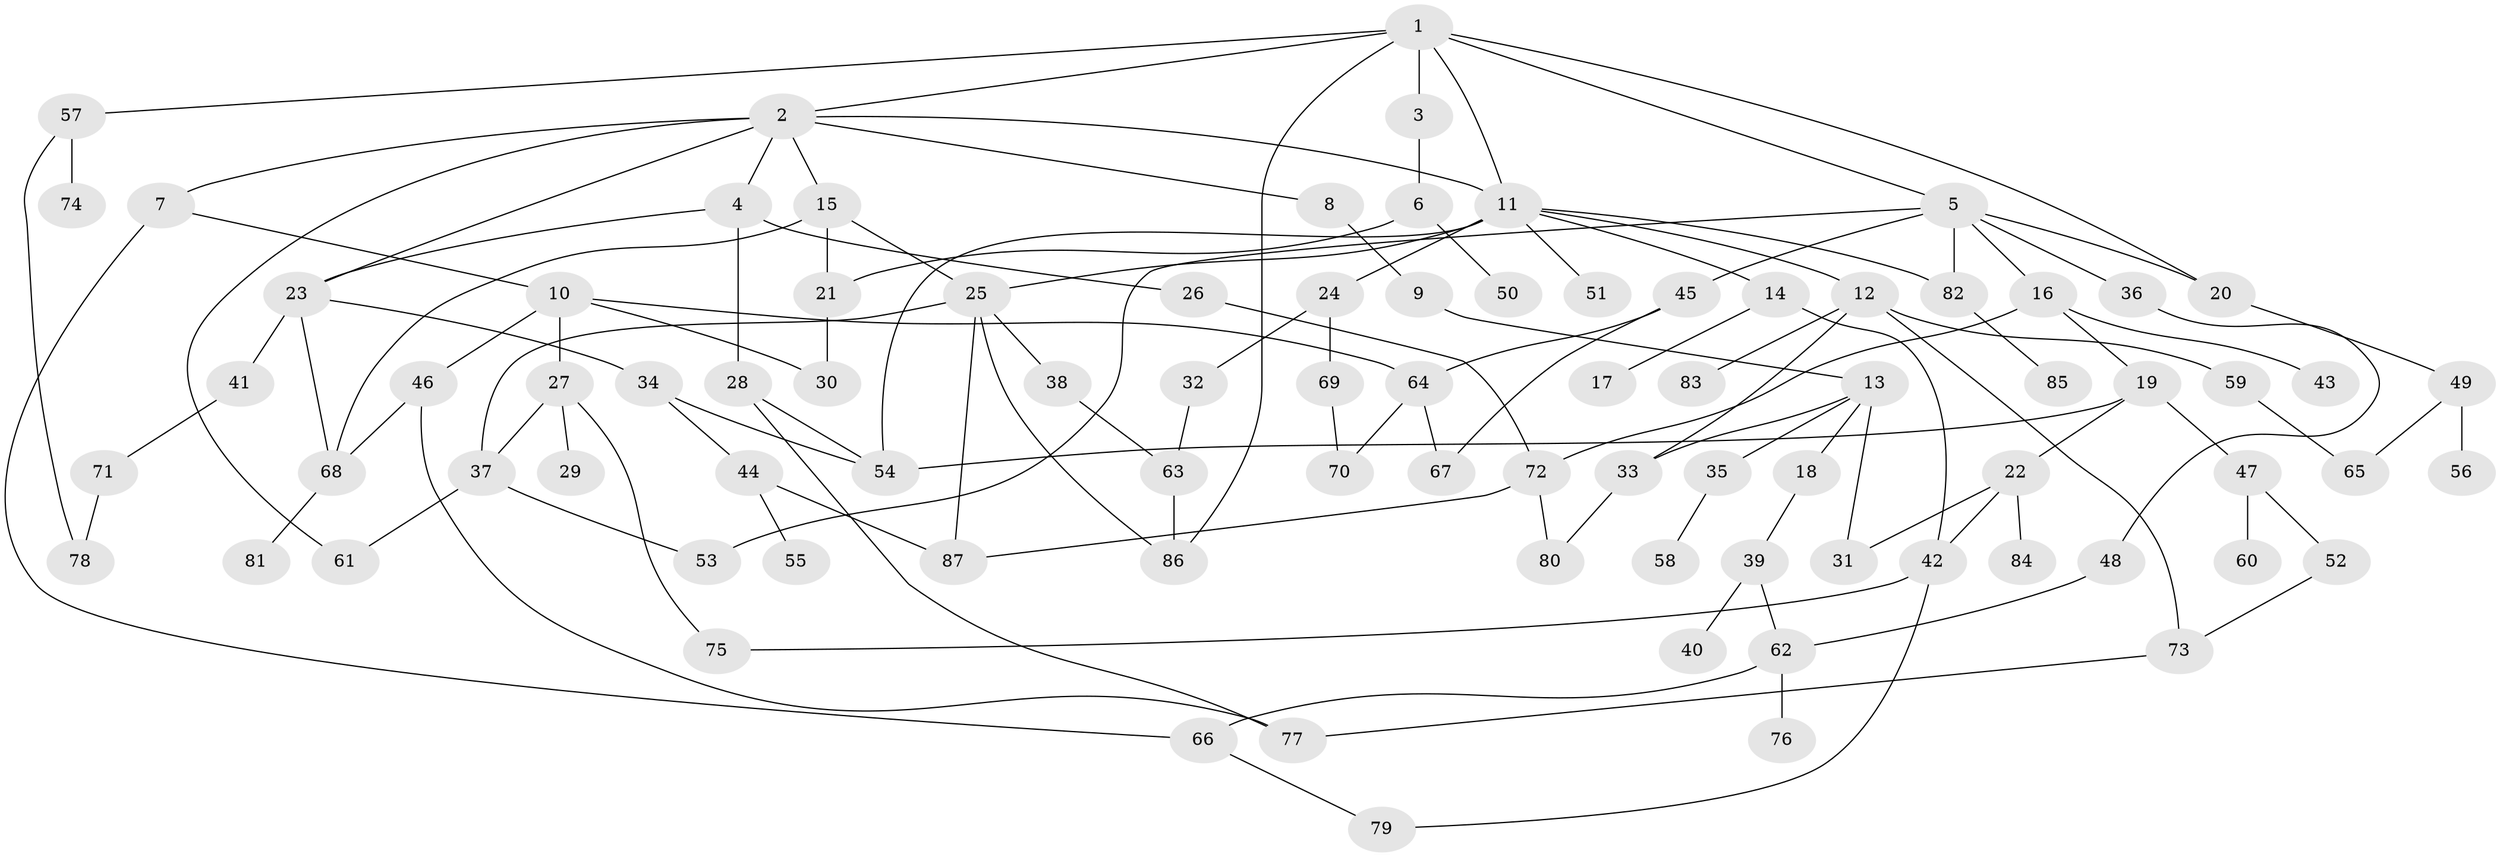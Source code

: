 // Generated by graph-tools (version 1.1) at 2025/13/03/09/25 04:13:28]
// undirected, 87 vertices, 123 edges
graph export_dot {
graph [start="1"]
  node [color=gray90,style=filled];
  1;
  2;
  3;
  4;
  5;
  6;
  7;
  8;
  9;
  10;
  11;
  12;
  13;
  14;
  15;
  16;
  17;
  18;
  19;
  20;
  21;
  22;
  23;
  24;
  25;
  26;
  27;
  28;
  29;
  30;
  31;
  32;
  33;
  34;
  35;
  36;
  37;
  38;
  39;
  40;
  41;
  42;
  43;
  44;
  45;
  46;
  47;
  48;
  49;
  50;
  51;
  52;
  53;
  54;
  55;
  56;
  57;
  58;
  59;
  60;
  61;
  62;
  63;
  64;
  65;
  66;
  67;
  68;
  69;
  70;
  71;
  72;
  73;
  74;
  75;
  76;
  77;
  78;
  79;
  80;
  81;
  82;
  83;
  84;
  85;
  86;
  87;
  1 -- 2;
  1 -- 3;
  1 -- 5;
  1 -- 11;
  1 -- 57;
  1 -- 20;
  1 -- 86;
  2 -- 4;
  2 -- 7;
  2 -- 8;
  2 -- 15;
  2 -- 23;
  2 -- 61;
  2 -- 11;
  3 -- 6;
  4 -- 26;
  4 -- 28;
  4 -- 23;
  5 -- 16;
  5 -- 20;
  5 -- 36;
  5 -- 45;
  5 -- 53;
  5 -- 82;
  6 -- 50;
  6 -- 21;
  7 -- 10;
  7 -- 66;
  8 -- 9;
  9 -- 13;
  10 -- 27;
  10 -- 30;
  10 -- 46;
  10 -- 64;
  11 -- 12;
  11 -- 14;
  11 -- 24;
  11 -- 51;
  11 -- 82;
  11 -- 54;
  11 -- 25;
  12 -- 59;
  12 -- 73;
  12 -- 83;
  12 -- 33;
  13 -- 18;
  13 -- 31;
  13 -- 33;
  13 -- 35;
  14 -- 17;
  14 -- 42;
  15 -- 21;
  15 -- 25;
  15 -- 68;
  16 -- 19;
  16 -- 43;
  16 -- 72;
  18 -- 39;
  19 -- 22;
  19 -- 47;
  19 -- 54;
  20 -- 49;
  21 -- 30;
  22 -- 42;
  22 -- 84;
  22 -- 31;
  23 -- 34;
  23 -- 41;
  23 -- 68;
  24 -- 32;
  24 -- 69;
  25 -- 37;
  25 -- 38;
  25 -- 87;
  25 -- 86;
  26 -- 72;
  27 -- 29;
  27 -- 75;
  27 -- 37;
  28 -- 77;
  28 -- 54;
  32 -- 63;
  33 -- 80;
  34 -- 44;
  34 -- 54;
  35 -- 58;
  36 -- 48;
  37 -- 53;
  37 -- 61;
  38 -- 63;
  39 -- 40;
  39 -- 62;
  41 -- 71;
  42 -- 75;
  42 -- 79;
  44 -- 55;
  44 -- 87;
  45 -- 64;
  45 -- 67;
  46 -- 77;
  46 -- 68;
  47 -- 52;
  47 -- 60;
  48 -- 62;
  49 -- 56;
  49 -- 65;
  52 -- 73;
  57 -- 74;
  57 -- 78;
  59 -- 65;
  62 -- 66;
  62 -- 76;
  63 -- 86;
  64 -- 67;
  64 -- 70;
  66 -- 79;
  68 -- 81;
  69 -- 70;
  71 -- 78;
  72 -- 80;
  72 -- 87;
  73 -- 77;
  82 -- 85;
}
